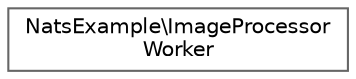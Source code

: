 digraph "Graphical Class Hierarchy"
{
 // LATEX_PDF_SIZE
  bgcolor="transparent";
  edge [fontname=Helvetica,fontsize=10,labelfontname=Helvetica,labelfontsize=10];
  node [fontname=Helvetica,fontsize=10,shape=box,height=0.2,width=0.4];
  rankdir="LR";
  Node0 [id="Node000000",label="NatsExample\\ImageProcessor\lWorker",height=0.2,width=0.4,color="grey40", fillcolor="white", style="filled",URL="$classNatsExample_1_1ImageProcessorWorker.html",tooltip=" "];
}
